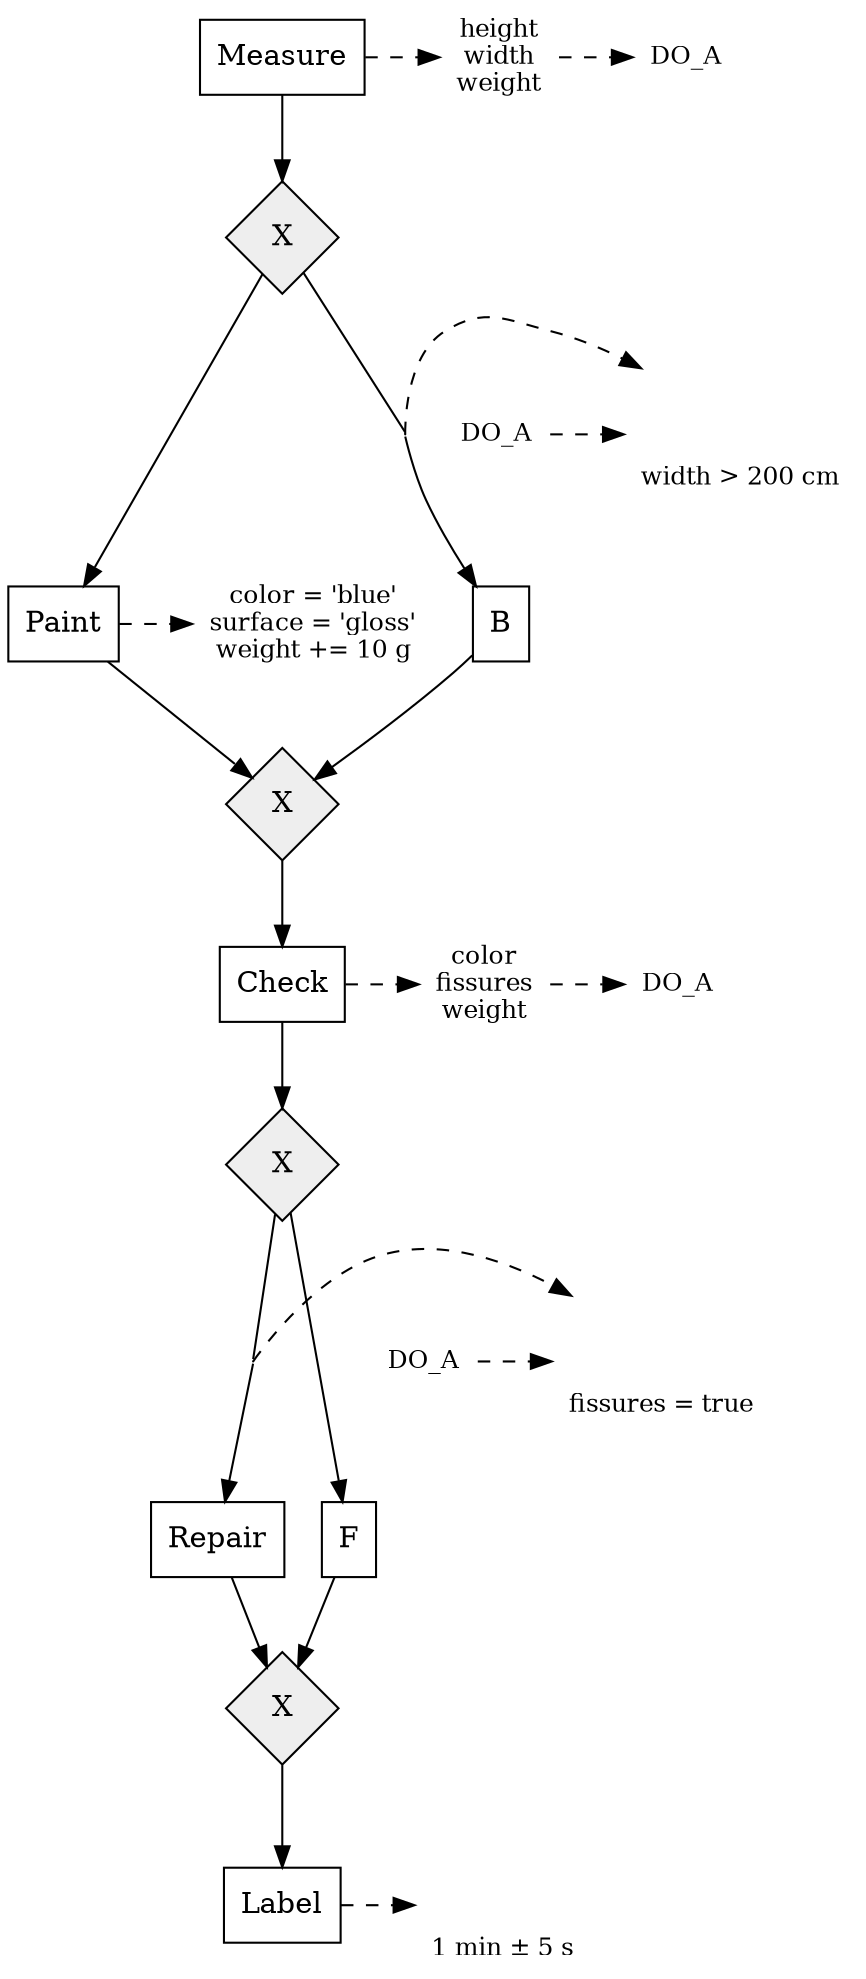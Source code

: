 digraph { node [shape=box]; _ext9 [shape=none, image="stereotype_monitoringGroup.png", label="height\nwidth\nweight\n", width=0.2, fontsize=12]; _ext9 -> _do1 [style=dashed minlen=2]; {rank=same;_ext9   _do1}; _ext70 [shape=none, image="stereotype_monitoringGroup.png", label="color\nfissures\nweight\n", width=0.2, fontsize=12]; _ext70 -> _do4 [style=dashed minlen=2]; {rank=same;_ext70   _do4}; _ext16 [shape=none, image="stereotype_activitEffect.png", label="color = 'blue'\nsurface = 'gloss'\nweight += 10 g\n", width=0.2, fontsize=12]; _ext50 [shape=none, image="stereotype_TimeExpected.png", label="\n\n\n1 min ± 5 s", width=0.2, fontsize=12]; _ext60 [shape=none, image="stereotype_decisionQuestionQuality.png", label="\n\n\nfissures = true", width=0.2 , fontsize=12]; _do2 -> _ext60[style=dashed minlen=2]; {rank=same;_ext60   _do2}; _ext20 [shape=none, image="stereotype_decisionQuestionNormal.png", label="\n\n\nwidth > 200 cm", width=0.2 , fontsize=12]; _do3 -> _ext20[style=dashed minlen=2]; {rank=same;_ext20   _do3}; _do1 [shape=none, image="stereotype_dataObject.png", label="DO_A", width=0.2, fontsize=12]; _do2 [shape=none, image="stereotype_dataObject.png", label="DO_A", width=0.2, fontsize=12]; _do3 [shape=none, image="stereotype_dataObject.png", label="DO_A", width=0.2, fontsize=12]; _do4 [shape=none, image="stereotype_dataObject.png", label="DO_A", width=0.2, fontsize=12]; _2 -> _ext9 [style=dashed minlen=2]; {rank=same;_2   _ext9 }; _7 -> _ext70 [style=dashed minlen=2]; {rank=same;_7   _ext70 }; _4 -> _ext16 [style=dashed minlen=2]; {rank=same;_4   _ext16 }; _23 -> _ext50 [style=dashed minlen=2]; {rank=same;_23   _ext50 }; _10 -> _ext20 [style=dashed minlen=2]; {rank=same;_10   _ext20 }; _21 -> _ext60 [style=dashed minlen=2]; {rank=same;_21   _ext60 }; _2 [shape=box,style=filled,fillcolor="#ffffff",label="Measure",width=0.2]; _3 [shape=box,style=filled,fillcolor="#ffffff",label="B",width=0.2]; _4 [shape=box,style=filled,fillcolor="#ffffff",label="Paint",width=0.2]; _7 [shape=box,style=filled,fillcolor="#ffffff",label="Check",width=0.2]; _17 [shape=box,style=filled,fillcolor="#ffffff",label="Repair",width=0.2]; _16 [shape=box,style=filled,fillcolor="#ffffff",label="F",width=0.2]; _23 [shape=box,style=filled,fillcolor="#ffffff",label="Label",width=0.2]; _5 [label="X",fillcolor="#eeeeee",style=filled,width=0.75,height=0.75,fixedsize=true,shape="diamond"]; _6 [label="X",fillcolor="#eeeeee",style=filled,width=0.75,height=0.75,fixedsize=true,shape="diamond"]; _15 [label="X",fillcolor="#eeeeee",style=filled,width=0.75,height=0.75,fixedsize=true,shape="diamond"]; _8 [label="X",fillcolor="#eeeeee",style=filled,width=0.75,height=0.75,fixedsize=true,shape="diamond"]; _2 -> _5 [label=""];_10[shape=point width=0] _5 -> _10 [label="" dir=none]; _10 ->	_3 [label=""]; _5 -> _4 [label=""];_3 -> _6 [label=""];_4 -> _6 [label=""];_6 -> _7 [label=""];_16 -> _8 [label=""];_17 -> _8 [label=""];_15 -> _16 [label=""];_21[shape=point width=0] _15 -> _21 [label="" dir=none]; _21 ->	_17 [label=""]; _7 -> _15 [label=""];_8 -> _23 [label=""]; }
